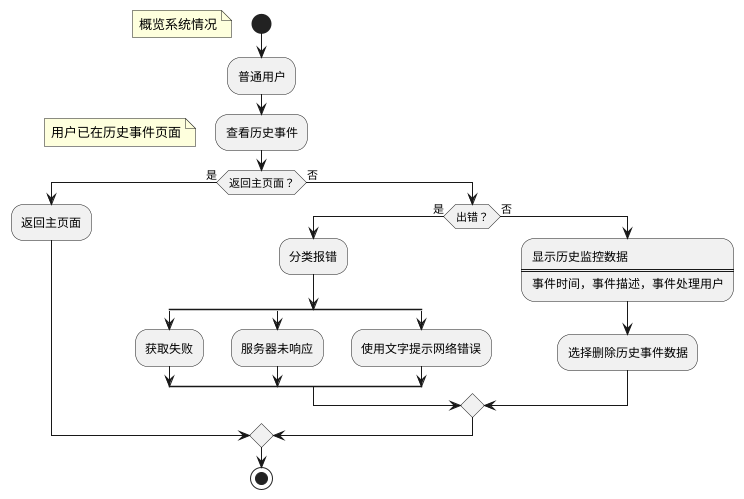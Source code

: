 @startuml
start
floating note left:概览系统情况
:普通用户;
:查看历史事件;
floating note left:用户已在历史事件页面
if(返回主页面？)then(是)
:返回主页面;
else(否)
if(出错？)then(是)
:分类报错;
split
:获取失败;
split again
:服务器未响应;
split again
:使用文字提示网络错误;
endsplit
else(否)
:显示历史监控数据
====
事件时间，事件描述，事件处理用户;
:选择删除历史事件数据;
endif
endif

stop
@enduml